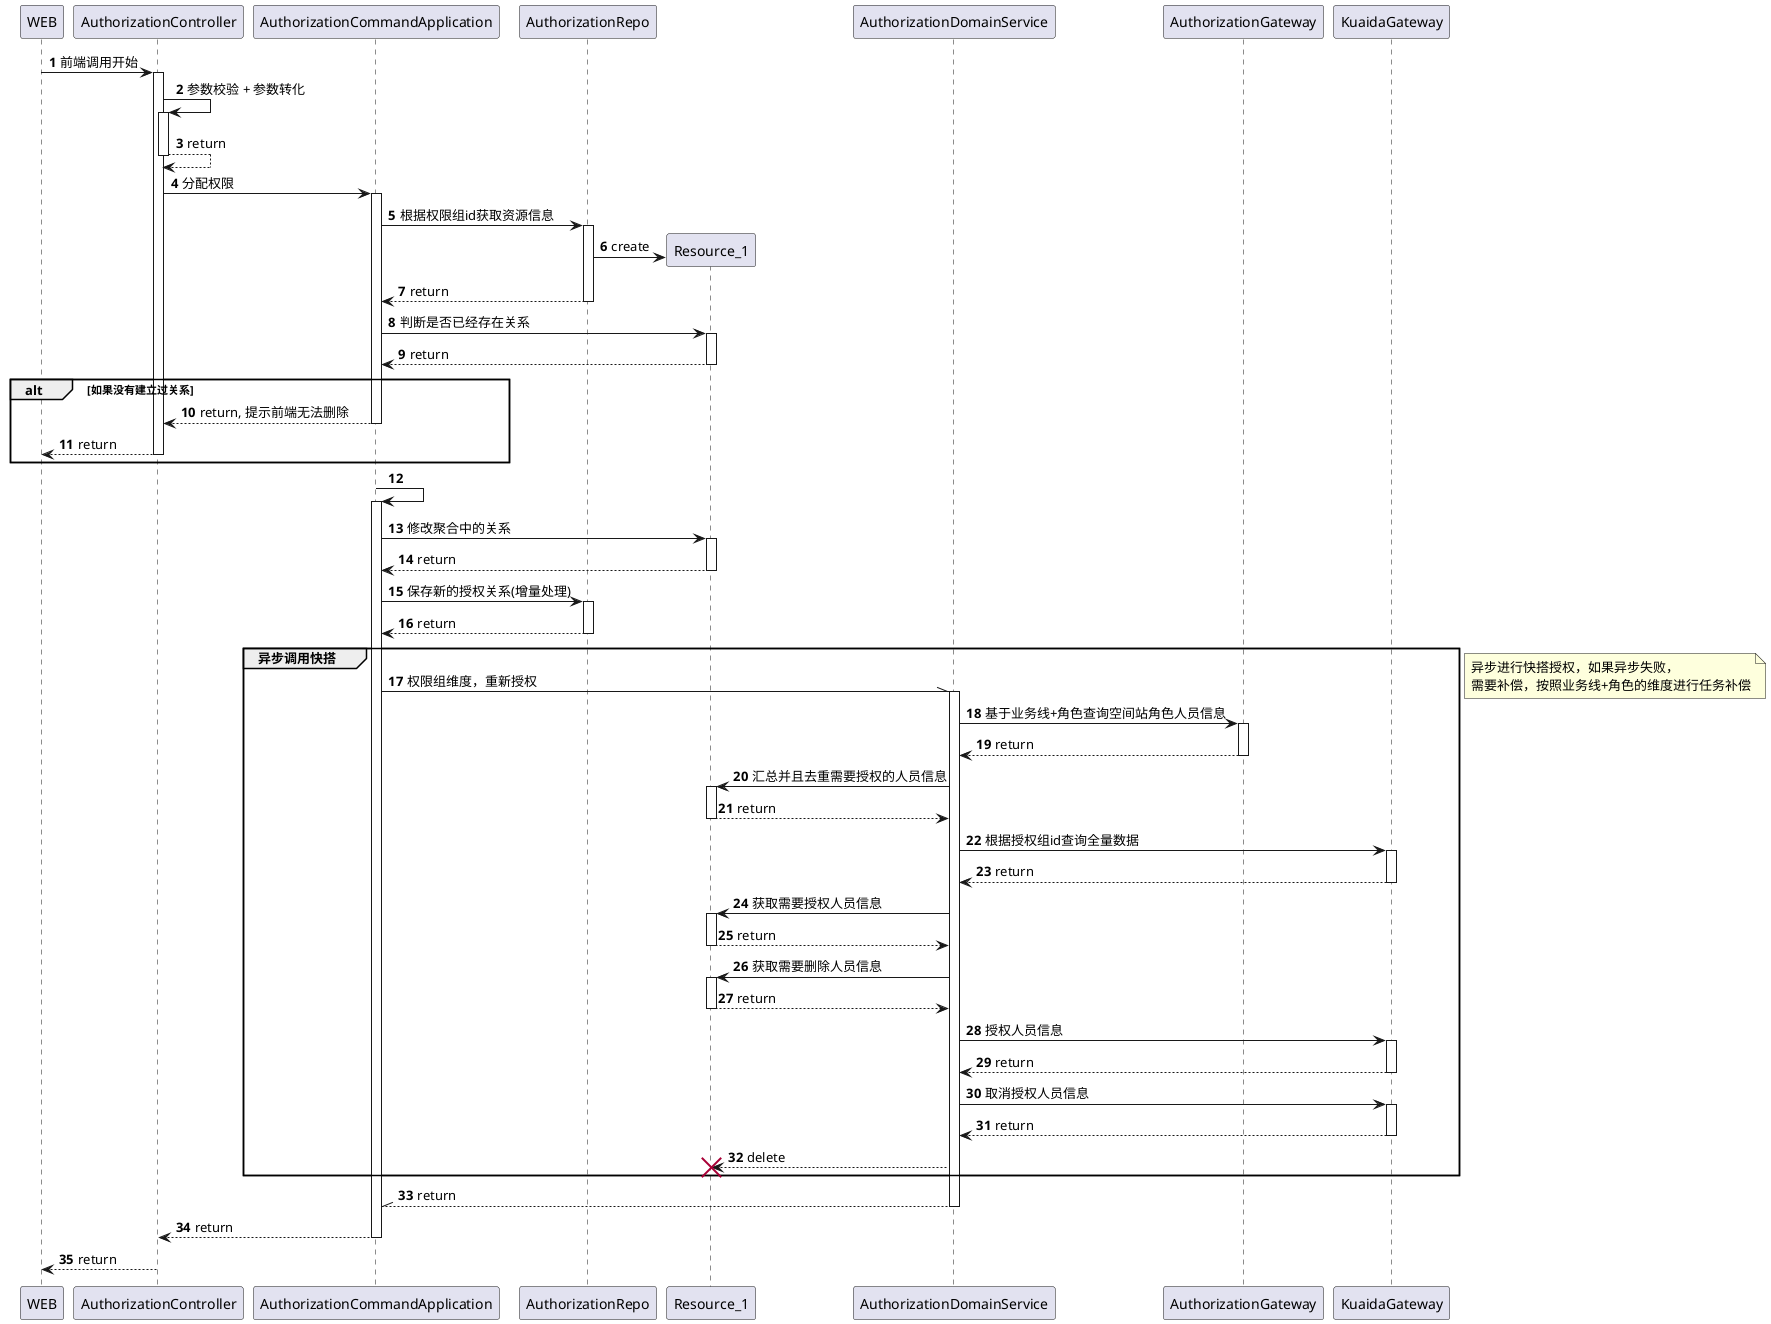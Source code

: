 @startuml
'https://plantuml.com/use-case-diagram

autonumber
autoactivate on

WEB -> AuthorizationController : 前端调用开始
AuthorizationController -> AuthorizationController : 参数校验 + 参数转化
AuthorizationController --> AuthorizationController : return
AuthorizationController -> AuthorizationCommandApplication : 分配权限
AuthorizationCommandApplication -> AuthorizationRepo : 根据权限组id获取资源信息
AuthorizationRepo -> Resource_1 ** : create
AuthorizationRepo --> AuthorizationCommandApplication : return
AuthorizationCommandApplication -> Resource_1 : 判断是否已经存在关系
Resource_1 --> AuthorizationCommandApplication : return
alt 如果没有建立过关系
    AuthorizationCommandApplication --> AuthorizationController : return, 提示前端无法删除
    AuthorizationController --> WEB : return
end alt
    AuthorizationCommandApplication -> AuthorizationCommandApplication
    AuthorizationCommandApplication -> Resource_1 : 修改聚合中的关系
    Resource_1 --> AuthorizationCommandApplication : return
    AuthorizationCommandApplication -> AuthorizationRepo : 保存新的授权关系(增量处理)
    AuthorizationRepo --> AuthorizationCommandApplication : return
group 异步调用快搭
    AuthorizationCommandApplication -\\ AuthorizationDomainService : 权限组维度，重新授权
    AuthorizationDomainService -> AuthorizationGateway : 基于业务线+角色查询空间站角色人员信息
    AuthorizationGateway --> AuthorizationDomainService : return
    AuthorizationDomainService -> Resource_1 : 汇总并且去重需要授权的人员信息
    Resource_1 --> AuthorizationDomainService : return
    AuthorizationDomainService -> KuaidaGateway : 根据授权组id查询全量数据
    KuaidaGateway --> AuthorizationDomainService : return
    AuthorizationDomainService -> Resource_1 : 获取需要授权人员信息
    Resource_1 --> AuthorizationDomainService : return
    AuthorizationDomainService -> Resource_1 : 获取需要删除人员信息
    Resource_1 --> AuthorizationDomainService : return
    AuthorizationDomainService -> KuaidaGateway : 授权人员信息
    KuaidaGateway --> AuthorizationDomainService : return
    AuthorizationDomainService -> KuaidaGateway : 取消授权人员信息
    KuaidaGateway --> AuthorizationDomainService : return
    AuthorizationDomainService --> Resource_1 !! : delete
end group
note left
    异步进行快搭授权，如果异步失败，
    需要补偿，按照业务线+角色的维度进行任务补偿
end note
AuthorizationDomainService --\\ AuthorizationCommandApplication : return

AuthorizationCommandApplication --> AuthorizationController : return
AuthorizationController --> WEB : return

@enduml